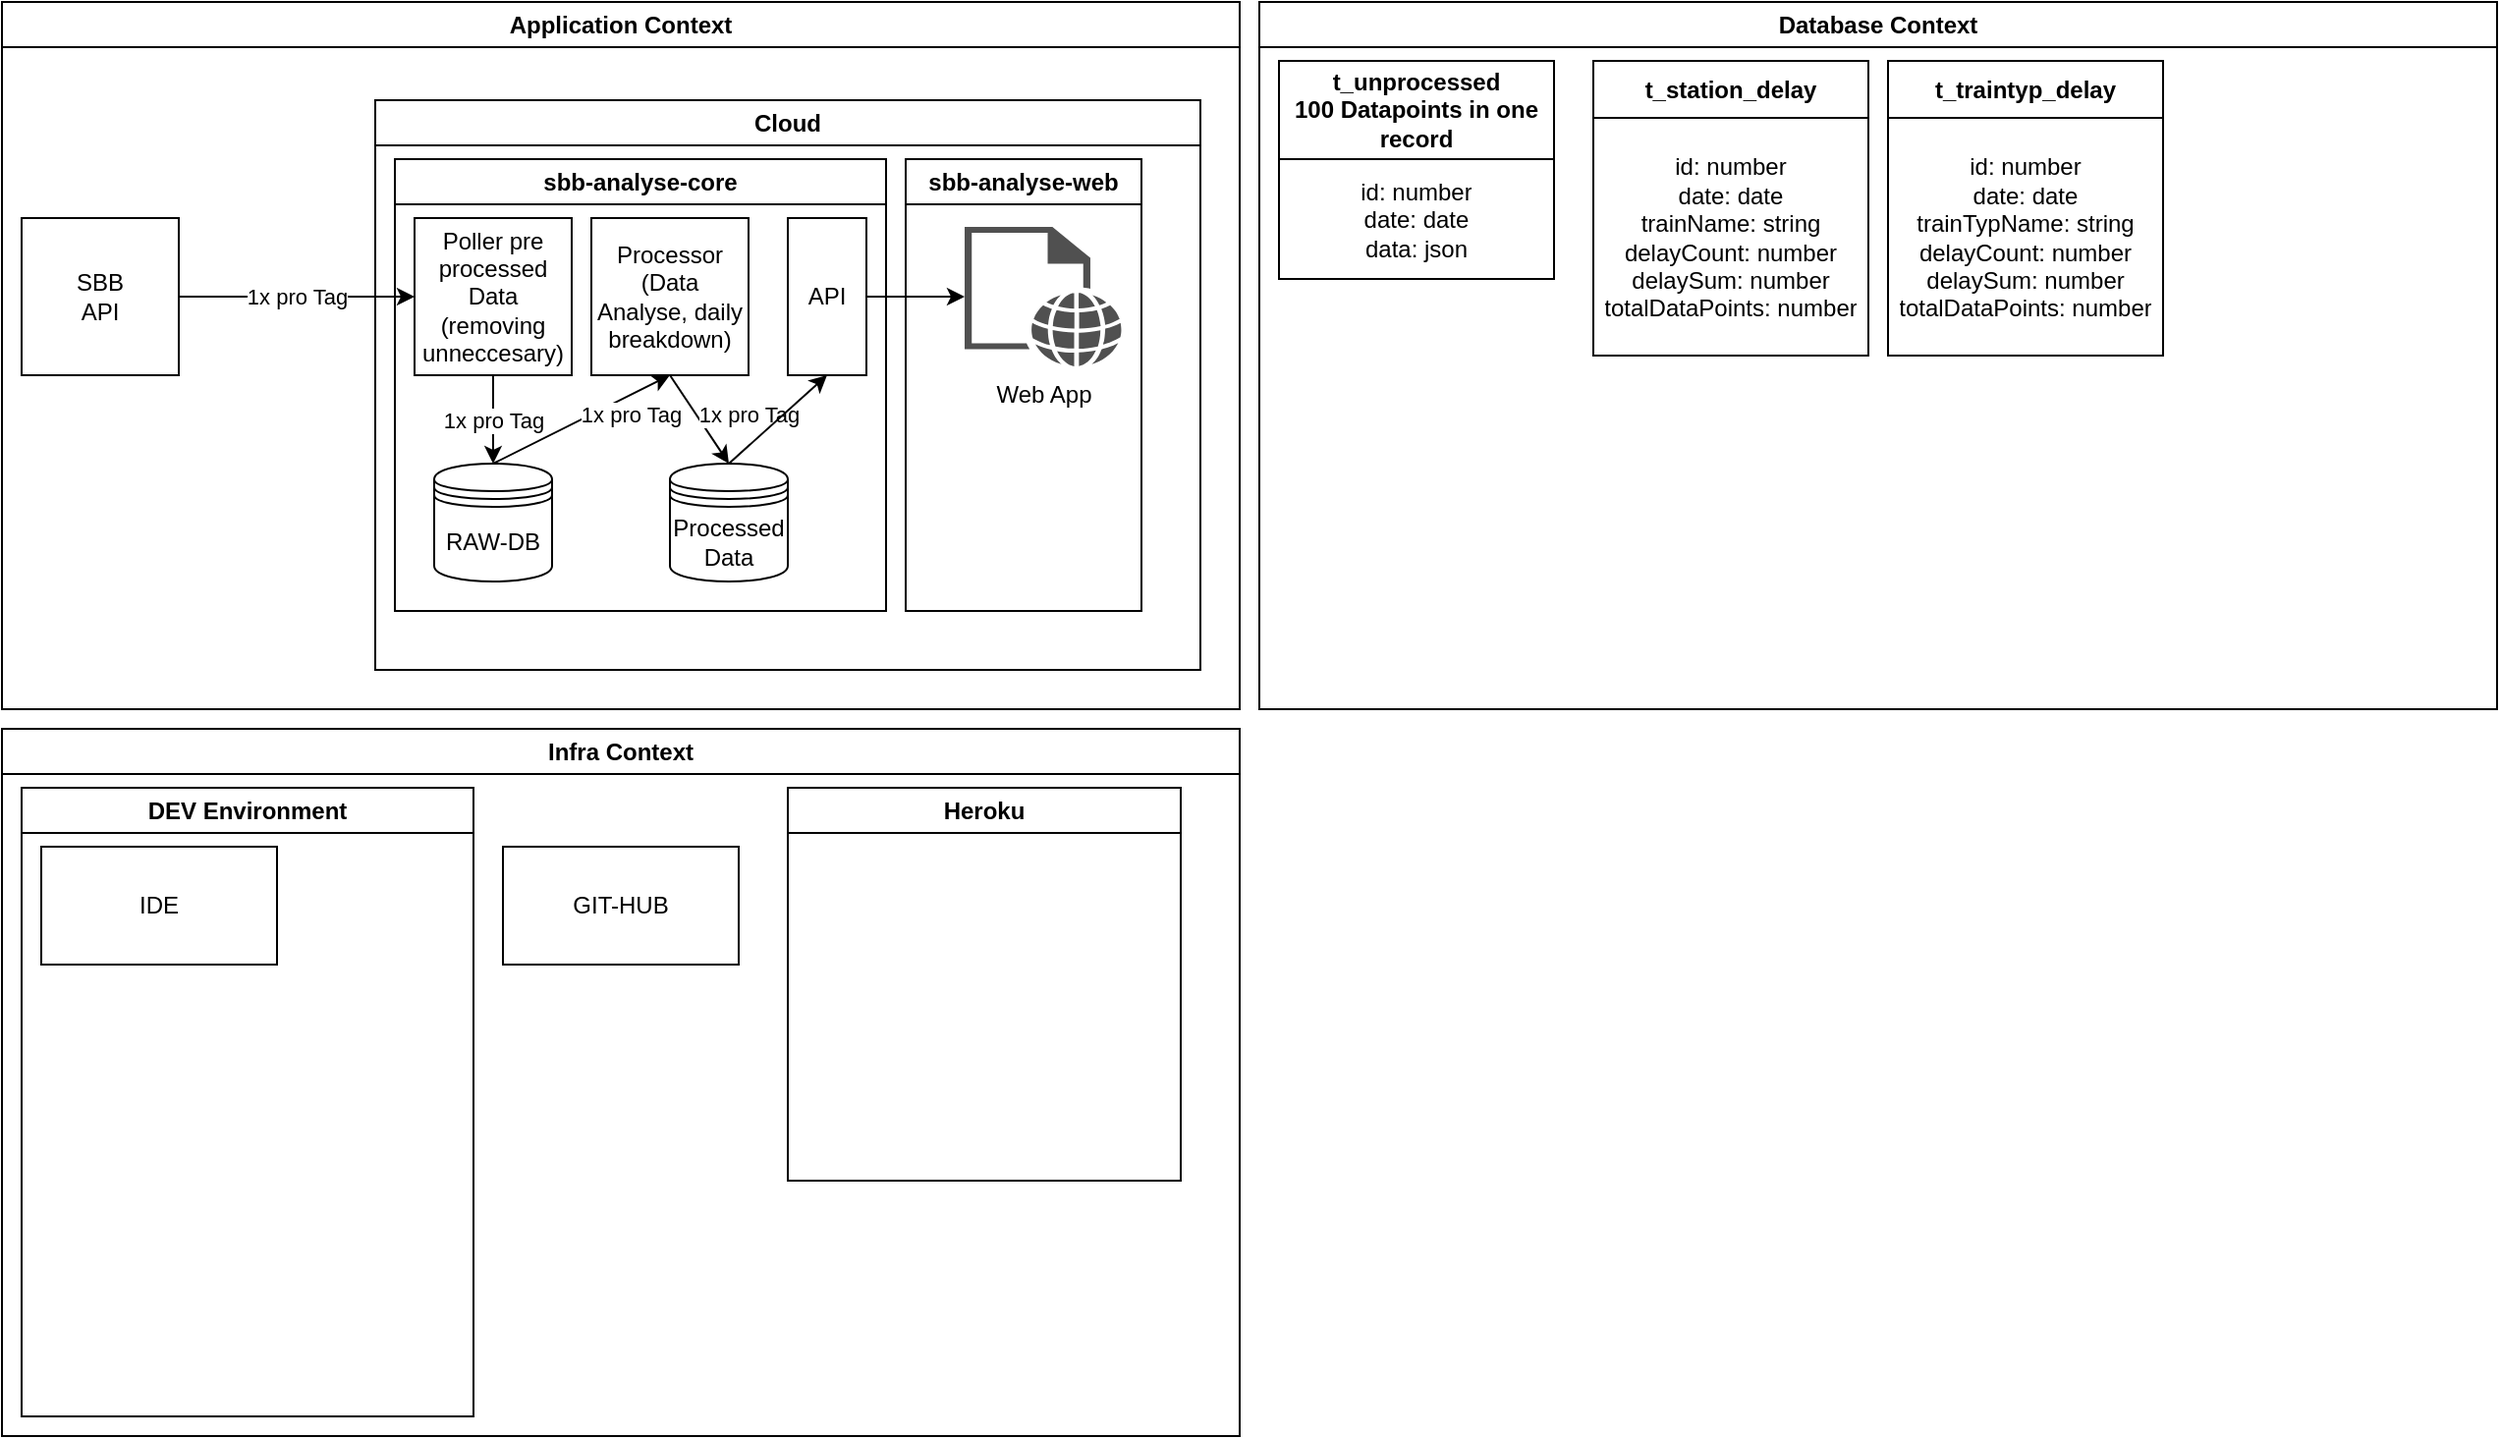 <mxfile version="21.1.2" type="device">
  <diagram name="Page-1" id="55a83fd1-7818-8e21-69c5-c3457e3827bb">
    <mxGraphModel dx="935" dy="490" grid="1" gridSize="10" guides="1" tooltips="1" connect="1" arrows="1" fold="1" page="1" pageScale="1" pageWidth="1100" pageHeight="850" background="none" math="0" shadow="0">
      <root>
        <mxCell id="0" />
        <mxCell id="1" parent="0" />
        <mxCell id="ame2KG9MshIwGbporiki-1" value="SBB &lt;br&gt;API" style="whiteSpace=wrap;html=1;aspect=fixed;" parent="1" vertex="1">
          <mxGeometry x="110" y="180" width="80" height="80" as="geometry" />
        </mxCell>
        <mxCell id="ame2KG9MshIwGbporiki-3" value="Cloud" style="swimlane;whiteSpace=wrap;html=1;" parent="1" vertex="1">
          <mxGeometry x="290" y="120" width="420" height="290" as="geometry" />
        </mxCell>
        <mxCell id="ame2KG9MshIwGbporiki-11" value="RAW-DB" style="shape=datastore;whiteSpace=wrap;html=1;" parent="ame2KG9MshIwGbporiki-3" vertex="1">
          <mxGeometry x="30" y="185" width="60" height="60" as="geometry" />
        </mxCell>
        <mxCell id="ame2KG9MshIwGbporiki-12" value="1x pro Tag" style="endArrow=classic;html=1;rounded=0;exitX=0.5;exitY=1;exitDx=0;exitDy=0;entryX=0.5;entryY=0;entryDx=0;entryDy=0;" parent="ame2KG9MshIwGbporiki-3" source="ame2KG9MshIwGbporiki-8" target="ame2KG9MshIwGbporiki-11" edge="1">
          <mxGeometry width="50" height="50" relative="1" as="geometry">
            <mxPoint x="120" y="180" as="sourcePoint" />
            <mxPoint x="170" y="130" as="targetPoint" />
          </mxGeometry>
        </mxCell>
        <mxCell id="ame2KG9MshIwGbporiki-14" value="1x pro Tag" style="endArrow=classic;html=1;rounded=0;exitX=0.5;exitY=0;exitDx=0;exitDy=0;entryX=0.5;entryY=1;entryDx=0;entryDy=0;" parent="ame2KG9MshIwGbporiki-3" source="ame2KG9MshIwGbporiki-11" target="ame2KG9MshIwGbporiki-13" edge="1">
          <mxGeometry x="0.467" y="-9" width="50" height="50" relative="1" as="geometry">
            <mxPoint x="70" y="130" as="sourcePoint" />
            <mxPoint x="70" y="195" as="targetPoint" />
            <mxPoint as="offset" />
          </mxGeometry>
        </mxCell>
        <mxCell id="ame2KG9MshIwGbporiki-15" value="Processed Data" style="shape=datastore;whiteSpace=wrap;html=1;" parent="ame2KG9MshIwGbporiki-3" vertex="1">
          <mxGeometry x="150" y="185" width="60" height="60" as="geometry" />
        </mxCell>
        <mxCell id="ame2KG9MshIwGbporiki-16" value="1x pro Tag" style="endArrow=classic;html=1;rounded=0;exitX=0.5;exitY=1;exitDx=0;exitDy=0;entryX=0.5;entryY=0;entryDx=0;entryDy=0;" parent="ame2KG9MshIwGbporiki-3" source="ame2KG9MshIwGbporiki-13" target="ame2KG9MshIwGbporiki-15" edge="1">
          <mxGeometry x="0.436" y="22" width="50" height="50" relative="1" as="geometry">
            <mxPoint x="70" y="195" as="sourcePoint" />
            <mxPoint x="190" y="130" as="targetPoint" />
            <mxPoint as="offset" />
          </mxGeometry>
        </mxCell>
        <mxCell id="ame2KG9MshIwGbporiki-34" value="sbb-analyse-core" style="swimlane;whiteSpace=wrap;html=1;" parent="ame2KG9MshIwGbporiki-3" vertex="1">
          <mxGeometry x="10" y="30" width="250" height="230" as="geometry" />
        </mxCell>
        <mxCell id="ame2KG9MshIwGbporiki-8" value="Poller pre processed Data (removing unneccesary)" style="whiteSpace=wrap;html=1;aspect=fixed;" parent="ame2KG9MshIwGbporiki-34" vertex="1">
          <mxGeometry x="10" y="30" width="80" height="80" as="geometry" />
        </mxCell>
        <mxCell id="ame2KG9MshIwGbporiki-13" value="Processor (Data Analyse, daily breakdown)" style="whiteSpace=wrap;html=1;aspect=fixed;" parent="ame2KG9MshIwGbporiki-34" vertex="1">
          <mxGeometry x="100" y="30" width="80" height="80" as="geometry" />
        </mxCell>
        <mxCell id="lo1q0FldcqCc7vBPxZ-T-2" value="API" style="rounded=0;whiteSpace=wrap;html=1;" parent="ame2KG9MshIwGbporiki-34" vertex="1">
          <mxGeometry x="200" y="30" width="40" height="80" as="geometry" />
        </mxCell>
        <mxCell id="ame2KG9MshIwGbporiki-38" value="sbb-analyse-web" style="swimlane;whiteSpace=wrap;html=1;" parent="ame2KG9MshIwGbporiki-3" vertex="1">
          <mxGeometry x="270" y="30" width="120" height="230" as="geometry" />
        </mxCell>
        <mxCell id="ame2KG9MshIwGbporiki-17" value="Web App" style="sketch=0;pointerEvents=1;shadow=0;dashed=0;html=1;strokeColor=none;fillColor=#505050;labelPosition=center;verticalLabelPosition=bottom;verticalAlign=top;outlineConnect=0;align=center;shape=mxgraph.office.concepts.web_page;" parent="ame2KG9MshIwGbporiki-38" vertex="1">
          <mxGeometry x="30" y="34.5" width="80" height="71" as="geometry" />
        </mxCell>
        <mxCell id="lo1q0FldcqCc7vBPxZ-T-3" value="" style="endArrow=classic;html=1;rounded=0;exitX=0.5;exitY=0;exitDx=0;exitDy=0;entryX=0.5;entryY=1;entryDx=0;entryDy=0;" parent="ame2KG9MshIwGbporiki-3" source="ame2KG9MshIwGbporiki-15" target="lo1q0FldcqCc7vBPxZ-T-2" edge="1">
          <mxGeometry width="50" height="50" relative="1" as="geometry">
            <mxPoint x="140" y="210" as="sourcePoint" />
            <mxPoint x="190" y="160" as="targetPoint" />
          </mxGeometry>
        </mxCell>
        <mxCell id="lo1q0FldcqCc7vBPxZ-T-5" value="" style="endArrow=classic;html=1;rounded=0;exitX=1;exitY=0.5;exitDx=0;exitDy=0;" parent="ame2KG9MshIwGbporiki-3" source="lo1q0FldcqCc7vBPxZ-T-2" target="ame2KG9MshIwGbporiki-17" edge="1">
          <mxGeometry width="50" height="50" relative="1" as="geometry">
            <mxPoint x="290" y="100" as="sourcePoint" />
            <mxPoint x="340" y="50" as="targetPoint" />
          </mxGeometry>
        </mxCell>
        <mxCell id="ame2KG9MshIwGbporiki-10" value="1x pro Tag" style="endArrow=classic;html=1;rounded=0;exitX=1;exitY=0.5;exitDx=0;exitDy=0;entryX=0;entryY=0.5;entryDx=0;entryDy=0;" parent="1" source="ame2KG9MshIwGbporiki-1" target="ame2KG9MshIwGbporiki-8" edge="1">
          <mxGeometry width="50" height="50" relative="1" as="geometry">
            <mxPoint x="380" y="320" as="sourcePoint" />
            <mxPoint x="430" y="270" as="targetPoint" />
          </mxGeometry>
        </mxCell>
        <mxCell id="lo1q0FldcqCc7vBPxZ-T-7" value="Application Context" style="swimlane;whiteSpace=wrap;html=1;" parent="1" vertex="1">
          <mxGeometry x="100" y="70" width="630" height="360" as="geometry" />
        </mxCell>
        <mxCell id="lo1q0FldcqCc7vBPxZ-T-8" value="Infra Context" style="swimlane;whiteSpace=wrap;html=1;" parent="1" vertex="1">
          <mxGeometry x="100" y="440" width="630" height="360" as="geometry" />
        </mxCell>
        <mxCell id="lo1q0FldcqCc7vBPxZ-T-9" value="DEV Environment" style="swimlane;whiteSpace=wrap;html=1;" parent="lo1q0FldcqCc7vBPxZ-T-8" vertex="1">
          <mxGeometry x="10" y="30" width="230" height="320" as="geometry" />
        </mxCell>
        <mxCell id="lo1q0FldcqCc7vBPxZ-T-10" value="IDE" style="rounded=0;whiteSpace=wrap;html=1;" parent="lo1q0FldcqCc7vBPxZ-T-9" vertex="1">
          <mxGeometry x="10" y="30" width="120" height="60" as="geometry" />
        </mxCell>
        <mxCell id="lo1q0FldcqCc7vBPxZ-T-11" value="GIT-HUB" style="rounded=0;whiteSpace=wrap;html=1;" parent="lo1q0FldcqCc7vBPxZ-T-8" vertex="1">
          <mxGeometry x="255" y="60" width="120" height="60" as="geometry" />
        </mxCell>
        <mxCell id="lo1q0FldcqCc7vBPxZ-T-12" value="Heroku" style="swimlane;whiteSpace=wrap;html=1;" parent="lo1q0FldcqCc7vBPxZ-T-8" vertex="1">
          <mxGeometry x="400" y="30" width="200" height="200" as="geometry" />
        </mxCell>
        <mxCell id="VvLUe-kYN4Yh_u9-Oig5-1" value="Database Context" style="swimlane;whiteSpace=wrap;html=1;startSize=23;" parent="1" vertex="1">
          <mxGeometry x="740" y="70" width="630" height="360" as="geometry" />
        </mxCell>
        <mxCell id="BDa7pumoY0Kclwt3LinV-1" value="t_unprocessed&lt;br&gt;100 Datapoints in one record" style="swimlane;fontStyle=1;align=center;verticalAlign=middle;childLayout=stackLayout;horizontal=1;startSize=50;horizontalStack=0;resizeParent=1;resizeParentMax=0;resizeLast=0;collapsible=0;marginBottom=0;html=1;whiteSpace=wrap;" parent="VvLUe-kYN4Yh_u9-Oig5-1" vertex="1">
          <mxGeometry x="10" y="30" width="140" height="111" as="geometry" />
        </mxCell>
        <mxCell id="BDa7pumoY0Kclwt3LinV-2" value="id: number&lt;br&gt;date: date&lt;br&gt;data: json" style="text;html=1;strokeColor=none;fillColor=none;align=center;verticalAlign=middle;spacingLeft=4;spacingRight=4;overflow=hidden;rotatable=0;points=[[0,0.5],[1,0.5]];portConstraint=eastwest;whiteSpace=wrap;" parent="BDa7pumoY0Kclwt3LinV-1" vertex="1">
          <mxGeometry y="50" width="140" height="61" as="geometry" />
        </mxCell>
        <mxCell id="BDa7pumoY0Kclwt3LinV-4" value="t_station_delay" style="swimlane;fontStyle=1;align=center;verticalAlign=middle;childLayout=stackLayout;horizontal=1;startSize=29;horizontalStack=0;resizeParent=1;resizeParentMax=0;resizeLast=0;collapsible=0;marginBottom=0;html=1;whiteSpace=wrap;" parent="VvLUe-kYN4Yh_u9-Oig5-1" vertex="1">
          <mxGeometry x="170" y="30" width="140" height="150" as="geometry" />
        </mxCell>
        <mxCell id="BDa7pumoY0Kclwt3LinV-5" value="id: number&lt;br style=&quot;border-color: var(--border-color);&quot;&gt;date: date&lt;br style=&quot;border-color: var(--border-color);&quot;&gt;trainName: string&lt;br style=&quot;border-color: var(--border-color);&quot;&gt;delayCount: number&lt;br style=&quot;border-color: var(--border-color);&quot;&gt;delaySum: number&lt;br style=&quot;border-color: var(--border-color);&quot;&gt;totalDataPoints: number" style="text;html=1;strokeColor=none;fillColor=none;align=center;verticalAlign=middle;spacingLeft=4;spacingRight=4;overflow=hidden;rotatable=0;points=[[0,0.5],[1,0.5]];portConstraint=eastwest;whiteSpace=wrap;" parent="BDa7pumoY0Kclwt3LinV-4" vertex="1">
          <mxGeometry y="29" width="140" height="121" as="geometry" />
        </mxCell>
        <mxCell id="VvLUe-kYN4Yh_u9-Oig5-4" value="t_traintyp_delay" style="swimlane;fontStyle=1;align=center;verticalAlign=middle;childLayout=stackLayout;horizontal=1;startSize=29;horizontalStack=0;resizeParent=1;resizeParentMax=0;resizeLast=0;collapsible=0;marginBottom=0;html=1;whiteSpace=wrap;" parent="VvLUe-kYN4Yh_u9-Oig5-1" vertex="1">
          <mxGeometry x="320" y="30" width="140" height="150" as="geometry" />
        </mxCell>
        <mxCell id="VvLUe-kYN4Yh_u9-Oig5-5" value="id: number&lt;br&gt;date: date&lt;br&gt;trainTypName: string&lt;br&gt;delayCount: number&lt;br&gt;delaySum: number&lt;br&gt;totalDataPoints: number" style="text;html=1;strokeColor=none;fillColor=none;align=center;verticalAlign=middle;spacingLeft=4;spacingRight=4;overflow=hidden;rotatable=0;points=[[0,0.5],[1,0.5]];portConstraint=eastwest;whiteSpace=wrap;" parent="VvLUe-kYN4Yh_u9-Oig5-4" vertex="1">
          <mxGeometry y="29" width="140" height="121" as="geometry" />
        </mxCell>
      </root>
    </mxGraphModel>
  </diagram>
</mxfile>
